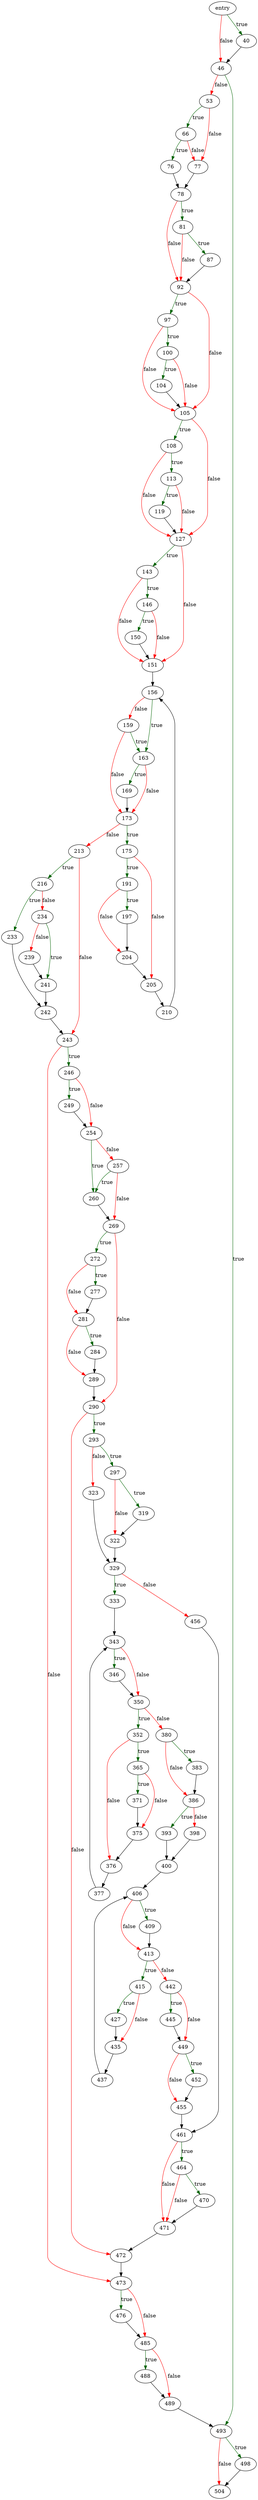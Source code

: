 digraph "sqlite3_backup_step" {
	// Node definitions.
	2 [label=entry];
	40;
	46;
	53;
	66;
	76;
	77;
	78;
	81;
	87;
	92;
	97;
	100;
	104;
	105;
	108;
	113;
	119;
	127;
	143;
	146;
	150;
	151;
	156;
	159;
	163;
	169;
	173;
	175;
	191;
	197;
	204;
	205;
	210;
	213;
	216;
	233;
	234;
	239;
	241;
	242;
	243;
	246;
	249;
	254;
	257;
	260;
	269;
	272;
	277;
	281;
	284;
	289;
	290;
	293;
	297;
	319;
	322;
	323;
	329;
	333;
	343;
	346;
	350;
	352;
	365;
	371;
	375;
	376;
	377;
	380;
	383;
	386;
	393;
	398;
	400;
	406;
	409;
	413;
	415;
	427;
	435;
	437;
	442;
	445;
	449;
	452;
	455;
	456;
	461;
	464;
	470;
	471;
	472;
	473;
	476;
	485;
	488;
	489;
	493;
	498;
	504;

	// Edge definitions.
	2 -> 40 [
		color=darkgreen
		label=true
	];
	2 -> 46 [
		color=red
		label=false
	];
	40 -> 46;
	46 -> 53 [
		color=red
		label=false
	];
	46 -> 493 [
		color=darkgreen
		label=true
	];
	53 -> 66 [
		color=darkgreen
		label=true
	];
	53 -> 77 [
		color=red
		label=false
	];
	66 -> 76 [
		color=darkgreen
		label=true
	];
	66 -> 77 [
		color=red
		label=false
	];
	76 -> 78;
	77 -> 78;
	78 -> 81 [
		color=darkgreen
		label=true
	];
	78 -> 92 [
		color=red
		label=false
	];
	81 -> 87 [
		color=darkgreen
		label=true
	];
	81 -> 92 [
		color=red
		label=false
	];
	87 -> 92;
	92 -> 97 [
		color=darkgreen
		label=true
	];
	92 -> 105 [
		color=red
		label=false
	];
	97 -> 100 [
		color=darkgreen
		label=true
	];
	97 -> 105 [
		color=red
		label=false
	];
	100 -> 104 [
		color=darkgreen
		label=true
	];
	100 -> 105 [
		color=red
		label=false
	];
	104 -> 105;
	105 -> 108 [
		color=darkgreen
		label=true
	];
	105 -> 127 [
		color=red
		label=false
	];
	108 -> 113 [
		color=darkgreen
		label=true
	];
	108 -> 127 [
		color=red
		label=false
	];
	113 -> 119 [
		color=darkgreen
		label=true
	];
	113 -> 127 [
		color=red
		label=false
	];
	119 -> 127;
	127 -> 143 [
		color=darkgreen
		label=true
	];
	127 -> 151 [
		color=red
		label=false
	];
	143 -> 146 [
		color=darkgreen
		label=true
	];
	143 -> 151 [
		color=red
		label=false
	];
	146 -> 150 [
		color=darkgreen
		label=true
	];
	146 -> 151 [
		color=red
		label=false
	];
	150 -> 151;
	151 -> 156;
	156 -> 159 [
		color=red
		label=false
	];
	156 -> 163 [
		color=darkgreen
		label=true
	];
	159 -> 163 [
		color=darkgreen
		label=true
	];
	159 -> 173 [
		color=red
		label=false
	];
	163 -> 169 [
		color=darkgreen
		label=true
	];
	163 -> 173 [
		color=red
		label=false
	];
	169 -> 173;
	173 -> 175 [
		color=darkgreen
		label=true
	];
	173 -> 213 [
		color=red
		label=false
	];
	175 -> 191 [
		color=darkgreen
		label=true
	];
	175 -> 205 [
		color=red
		label=false
	];
	191 -> 197 [
		color=darkgreen
		label=true
	];
	191 -> 204 [
		color=red
		label=false
	];
	197 -> 204;
	204 -> 205;
	205 -> 210;
	210 -> 156;
	213 -> 216 [
		color=darkgreen
		label=true
	];
	213 -> 243 [
		color=red
		label=false
	];
	216 -> 233 [
		color=darkgreen
		label=true
	];
	216 -> 234 [
		color=red
		label=false
	];
	233 -> 242;
	234 -> 239 [
		color=red
		label=false
	];
	234 -> 241 [
		color=darkgreen
		label=true
	];
	239 -> 241;
	241 -> 242;
	242 -> 243;
	243 -> 246 [
		color=darkgreen
		label=true
	];
	243 -> 473 [
		color=red
		label=false
	];
	246 -> 249 [
		color=darkgreen
		label=true
	];
	246 -> 254 [
		color=red
		label=false
	];
	249 -> 254;
	254 -> 257 [
		color=red
		label=false
	];
	254 -> 260 [
		color=darkgreen
		label=true
	];
	257 -> 260 [
		color=darkgreen
		label=true
	];
	257 -> 269 [
		color=red
		label=false
	];
	260 -> 269;
	269 -> 272 [
		color=darkgreen
		label=true
	];
	269 -> 290 [
		color=red
		label=false
	];
	272 -> 277 [
		color=darkgreen
		label=true
	];
	272 -> 281 [
		color=red
		label=false
	];
	277 -> 281;
	281 -> 284 [
		color=darkgreen
		label=true
	];
	281 -> 289 [
		color=red
		label=false
	];
	284 -> 289;
	289 -> 290;
	290 -> 293 [
		color=darkgreen
		label=true
	];
	290 -> 472 [
		color=red
		label=false
	];
	293 -> 297 [
		color=darkgreen
		label=true
	];
	293 -> 323 [
		color=red
		label=false
	];
	297 -> 319 [
		color=darkgreen
		label=true
	];
	297 -> 322 [
		color=red
		label=false
	];
	319 -> 322;
	322 -> 329;
	323 -> 329;
	329 -> 333 [
		color=darkgreen
		label=true
	];
	329 -> 456 [
		color=red
		label=false
	];
	333 -> 343;
	343 -> 346 [
		color=darkgreen
		label=true
	];
	343 -> 350 [
		color=red
		label=false
	];
	346 -> 350;
	350 -> 352 [
		color=darkgreen
		label=true
	];
	350 -> 380 [
		color=red
		label=false
	];
	352 -> 365 [
		color=darkgreen
		label=true
	];
	352 -> 376 [
		color=red
		label=false
	];
	365 -> 371 [
		color=darkgreen
		label=true
	];
	365 -> 375 [
		color=red
		label=false
	];
	371 -> 375;
	375 -> 376;
	376 -> 377;
	377 -> 343;
	380 -> 383 [
		color=darkgreen
		label=true
	];
	380 -> 386 [
		color=red
		label=false
	];
	383 -> 386;
	386 -> 393 [
		color=darkgreen
		label=true
	];
	386 -> 398 [
		color=red
		label=false
	];
	393 -> 400;
	398 -> 400;
	400 -> 406;
	406 -> 409 [
		color=darkgreen
		label=true
	];
	406 -> 413 [
		color=red
		label=false
	];
	409 -> 413;
	413 -> 415 [
		color=darkgreen
		label=true
	];
	413 -> 442 [
		color=red
		label=false
	];
	415 -> 427 [
		color=darkgreen
		label=true
	];
	415 -> 435 [
		color=red
		label=false
	];
	427 -> 435;
	435 -> 437;
	437 -> 406;
	442 -> 445 [
		color=darkgreen
		label=true
	];
	442 -> 449 [
		color=red
		label=false
	];
	445 -> 449;
	449 -> 452 [
		color=darkgreen
		label=true
	];
	449 -> 455 [
		color=red
		label=false
	];
	452 -> 455;
	455 -> 461;
	456 -> 461;
	461 -> 464 [
		color=darkgreen
		label=true
	];
	461 -> 471 [
		color=red
		label=false
	];
	464 -> 470 [
		color=darkgreen
		label=true
	];
	464 -> 471 [
		color=red
		label=false
	];
	470 -> 471;
	471 -> 472;
	472 -> 473;
	473 -> 476 [
		color=darkgreen
		label=true
	];
	473 -> 485 [
		color=red
		label=false
	];
	476 -> 485;
	485 -> 488 [
		color=darkgreen
		label=true
	];
	485 -> 489 [
		color=red
		label=false
	];
	488 -> 489;
	489 -> 493;
	493 -> 498 [
		color=darkgreen
		label=true
	];
	493 -> 504 [
		color=red
		label=false
	];
	498 -> 504;
}